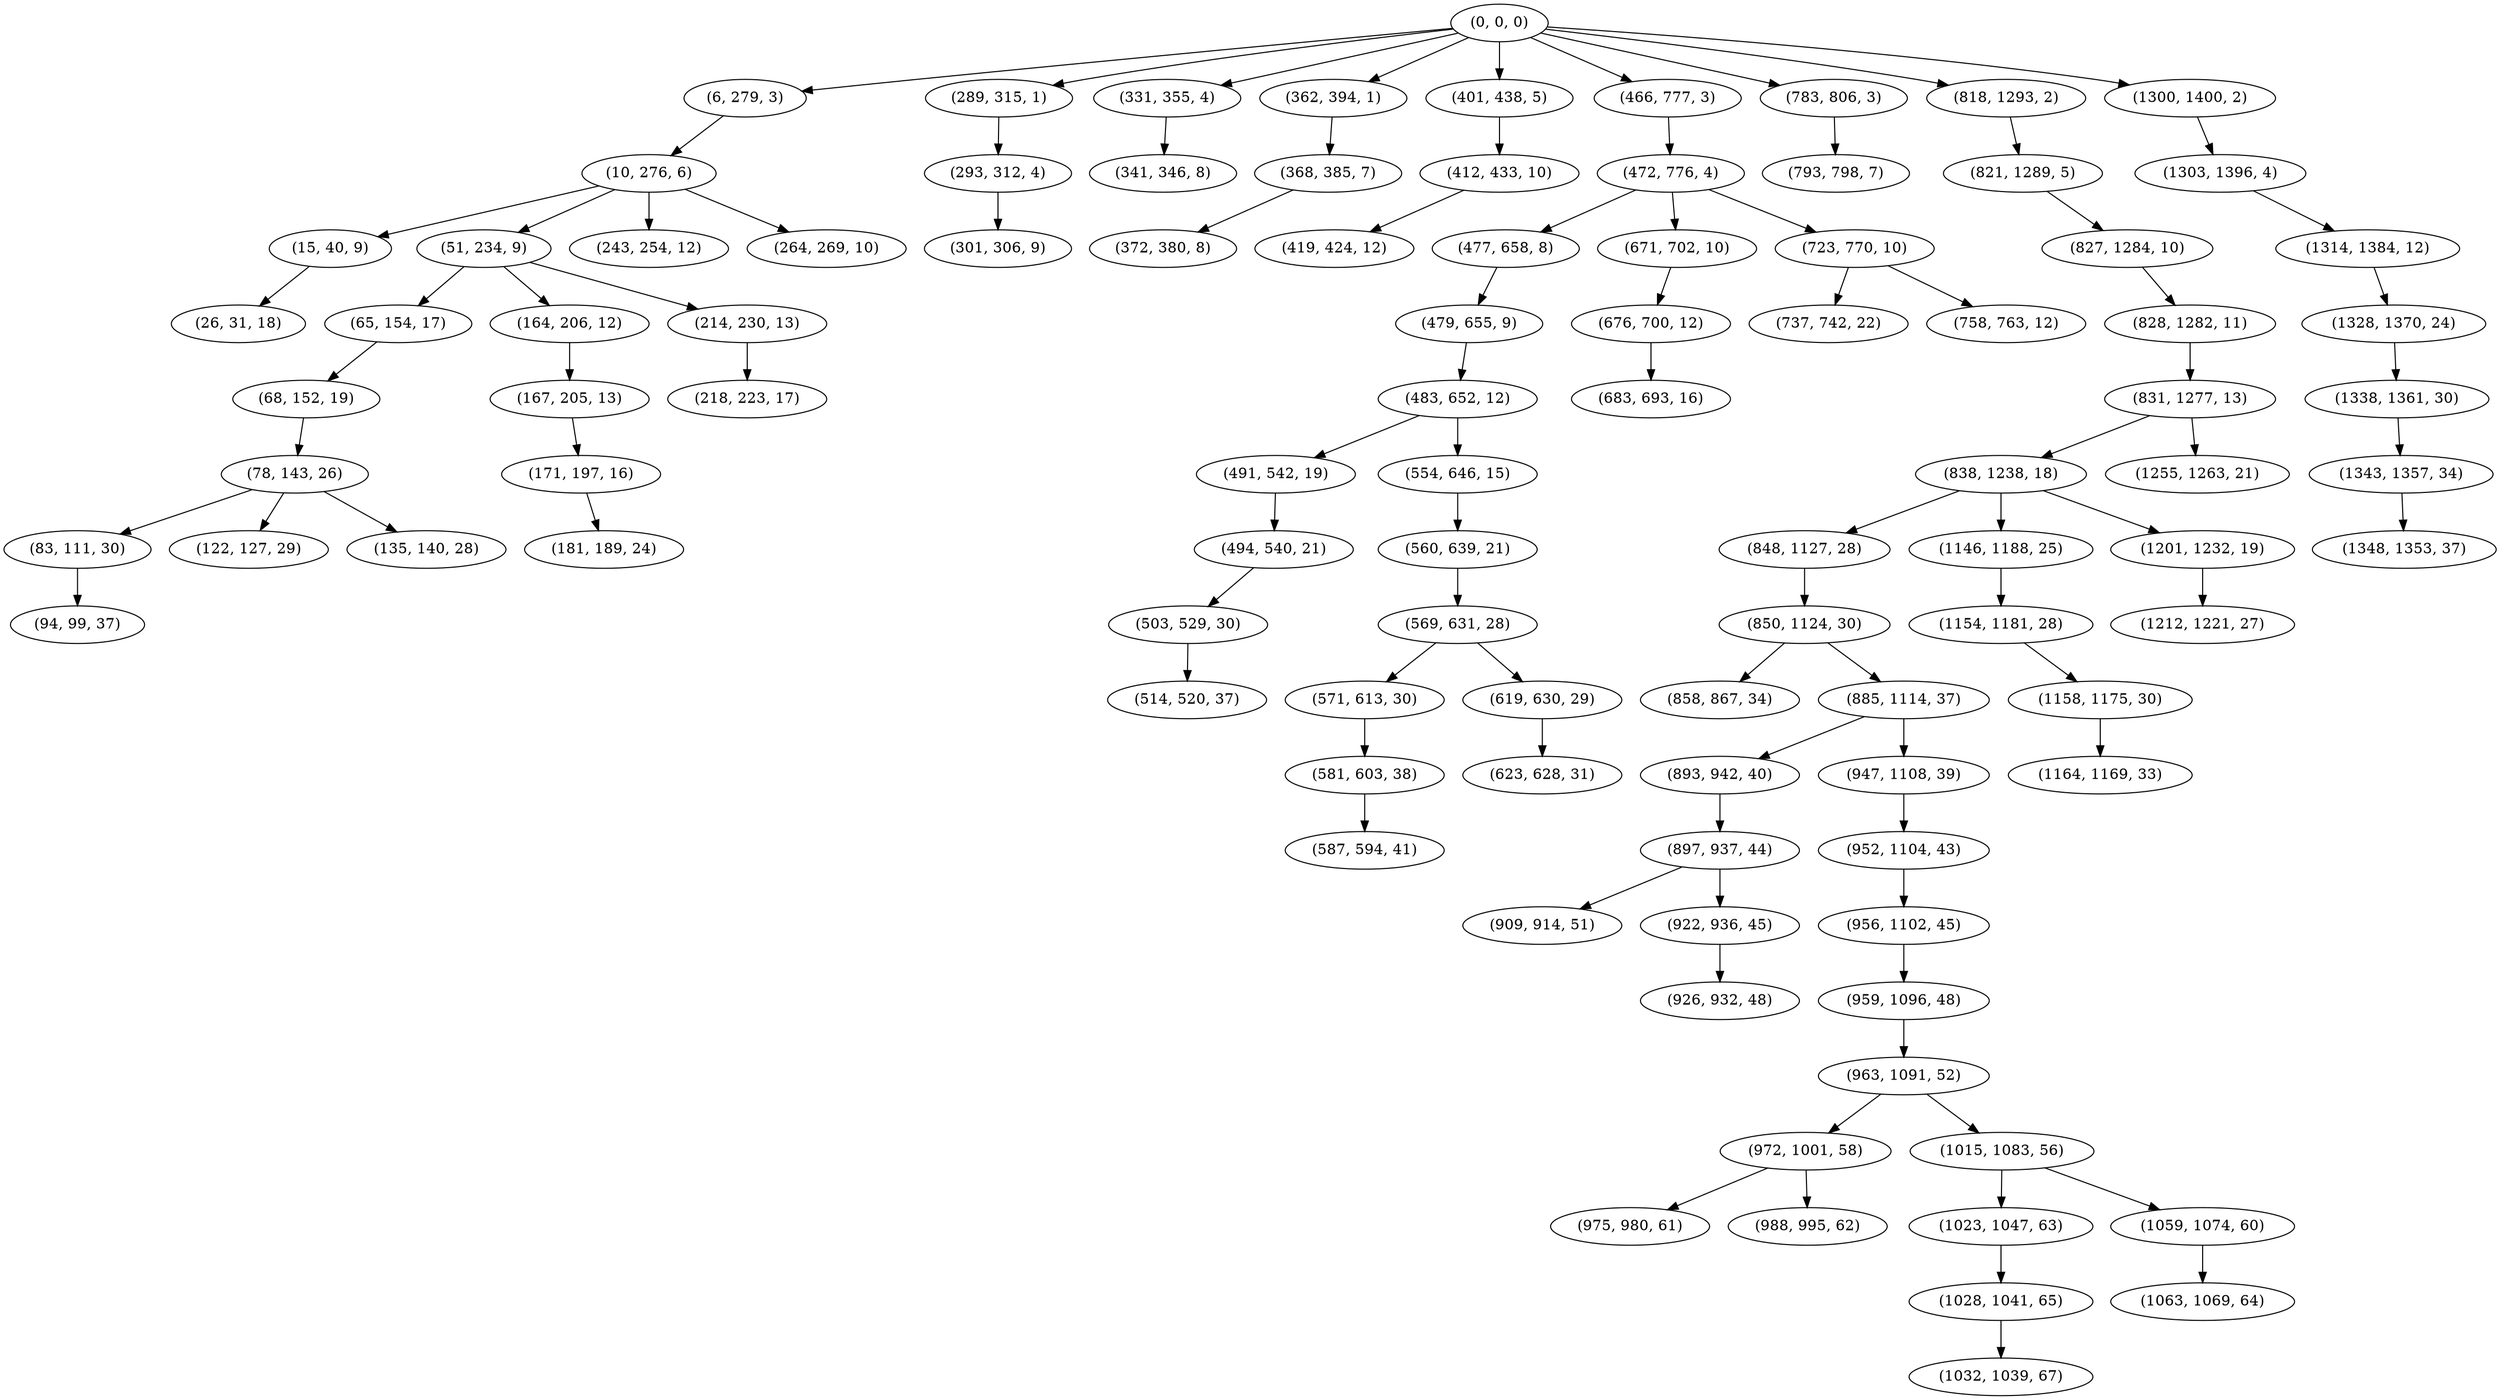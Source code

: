 digraph tree {
    "(0, 0, 0)";
    "(6, 279, 3)";
    "(10, 276, 6)";
    "(15, 40, 9)";
    "(26, 31, 18)";
    "(51, 234, 9)";
    "(65, 154, 17)";
    "(68, 152, 19)";
    "(78, 143, 26)";
    "(83, 111, 30)";
    "(94, 99, 37)";
    "(122, 127, 29)";
    "(135, 140, 28)";
    "(164, 206, 12)";
    "(167, 205, 13)";
    "(171, 197, 16)";
    "(181, 189, 24)";
    "(214, 230, 13)";
    "(218, 223, 17)";
    "(243, 254, 12)";
    "(264, 269, 10)";
    "(289, 315, 1)";
    "(293, 312, 4)";
    "(301, 306, 9)";
    "(331, 355, 4)";
    "(341, 346, 8)";
    "(362, 394, 1)";
    "(368, 385, 7)";
    "(372, 380, 8)";
    "(401, 438, 5)";
    "(412, 433, 10)";
    "(419, 424, 12)";
    "(466, 777, 3)";
    "(472, 776, 4)";
    "(477, 658, 8)";
    "(479, 655, 9)";
    "(483, 652, 12)";
    "(491, 542, 19)";
    "(494, 540, 21)";
    "(503, 529, 30)";
    "(514, 520, 37)";
    "(554, 646, 15)";
    "(560, 639, 21)";
    "(569, 631, 28)";
    "(571, 613, 30)";
    "(581, 603, 38)";
    "(587, 594, 41)";
    "(619, 630, 29)";
    "(623, 628, 31)";
    "(671, 702, 10)";
    "(676, 700, 12)";
    "(683, 693, 16)";
    "(723, 770, 10)";
    "(737, 742, 22)";
    "(758, 763, 12)";
    "(783, 806, 3)";
    "(793, 798, 7)";
    "(818, 1293, 2)";
    "(821, 1289, 5)";
    "(827, 1284, 10)";
    "(828, 1282, 11)";
    "(831, 1277, 13)";
    "(838, 1238, 18)";
    "(848, 1127, 28)";
    "(850, 1124, 30)";
    "(858, 867, 34)";
    "(885, 1114, 37)";
    "(893, 942, 40)";
    "(897, 937, 44)";
    "(909, 914, 51)";
    "(922, 936, 45)";
    "(926, 932, 48)";
    "(947, 1108, 39)";
    "(952, 1104, 43)";
    "(956, 1102, 45)";
    "(959, 1096, 48)";
    "(963, 1091, 52)";
    "(972, 1001, 58)";
    "(975, 980, 61)";
    "(988, 995, 62)";
    "(1015, 1083, 56)";
    "(1023, 1047, 63)";
    "(1028, 1041, 65)";
    "(1032, 1039, 67)";
    "(1059, 1074, 60)";
    "(1063, 1069, 64)";
    "(1146, 1188, 25)";
    "(1154, 1181, 28)";
    "(1158, 1175, 30)";
    "(1164, 1169, 33)";
    "(1201, 1232, 19)";
    "(1212, 1221, 27)";
    "(1255, 1263, 21)";
    "(1300, 1400, 2)";
    "(1303, 1396, 4)";
    "(1314, 1384, 12)";
    "(1328, 1370, 24)";
    "(1338, 1361, 30)";
    "(1343, 1357, 34)";
    "(1348, 1353, 37)";
    "(0, 0, 0)" -> "(6, 279, 3)";
    "(0, 0, 0)" -> "(289, 315, 1)";
    "(0, 0, 0)" -> "(331, 355, 4)";
    "(0, 0, 0)" -> "(362, 394, 1)";
    "(0, 0, 0)" -> "(401, 438, 5)";
    "(0, 0, 0)" -> "(466, 777, 3)";
    "(0, 0, 0)" -> "(783, 806, 3)";
    "(0, 0, 0)" -> "(818, 1293, 2)";
    "(0, 0, 0)" -> "(1300, 1400, 2)";
    "(6, 279, 3)" -> "(10, 276, 6)";
    "(10, 276, 6)" -> "(15, 40, 9)";
    "(10, 276, 6)" -> "(51, 234, 9)";
    "(10, 276, 6)" -> "(243, 254, 12)";
    "(10, 276, 6)" -> "(264, 269, 10)";
    "(15, 40, 9)" -> "(26, 31, 18)";
    "(51, 234, 9)" -> "(65, 154, 17)";
    "(51, 234, 9)" -> "(164, 206, 12)";
    "(51, 234, 9)" -> "(214, 230, 13)";
    "(65, 154, 17)" -> "(68, 152, 19)";
    "(68, 152, 19)" -> "(78, 143, 26)";
    "(78, 143, 26)" -> "(83, 111, 30)";
    "(78, 143, 26)" -> "(122, 127, 29)";
    "(78, 143, 26)" -> "(135, 140, 28)";
    "(83, 111, 30)" -> "(94, 99, 37)";
    "(164, 206, 12)" -> "(167, 205, 13)";
    "(167, 205, 13)" -> "(171, 197, 16)";
    "(171, 197, 16)" -> "(181, 189, 24)";
    "(214, 230, 13)" -> "(218, 223, 17)";
    "(289, 315, 1)" -> "(293, 312, 4)";
    "(293, 312, 4)" -> "(301, 306, 9)";
    "(331, 355, 4)" -> "(341, 346, 8)";
    "(362, 394, 1)" -> "(368, 385, 7)";
    "(368, 385, 7)" -> "(372, 380, 8)";
    "(401, 438, 5)" -> "(412, 433, 10)";
    "(412, 433, 10)" -> "(419, 424, 12)";
    "(466, 777, 3)" -> "(472, 776, 4)";
    "(472, 776, 4)" -> "(477, 658, 8)";
    "(472, 776, 4)" -> "(671, 702, 10)";
    "(472, 776, 4)" -> "(723, 770, 10)";
    "(477, 658, 8)" -> "(479, 655, 9)";
    "(479, 655, 9)" -> "(483, 652, 12)";
    "(483, 652, 12)" -> "(491, 542, 19)";
    "(483, 652, 12)" -> "(554, 646, 15)";
    "(491, 542, 19)" -> "(494, 540, 21)";
    "(494, 540, 21)" -> "(503, 529, 30)";
    "(503, 529, 30)" -> "(514, 520, 37)";
    "(554, 646, 15)" -> "(560, 639, 21)";
    "(560, 639, 21)" -> "(569, 631, 28)";
    "(569, 631, 28)" -> "(571, 613, 30)";
    "(569, 631, 28)" -> "(619, 630, 29)";
    "(571, 613, 30)" -> "(581, 603, 38)";
    "(581, 603, 38)" -> "(587, 594, 41)";
    "(619, 630, 29)" -> "(623, 628, 31)";
    "(671, 702, 10)" -> "(676, 700, 12)";
    "(676, 700, 12)" -> "(683, 693, 16)";
    "(723, 770, 10)" -> "(737, 742, 22)";
    "(723, 770, 10)" -> "(758, 763, 12)";
    "(783, 806, 3)" -> "(793, 798, 7)";
    "(818, 1293, 2)" -> "(821, 1289, 5)";
    "(821, 1289, 5)" -> "(827, 1284, 10)";
    "(827, 1284, 10)" -> "(828, 1282, 11)";
    "(828, 1282, 11)" -> "(831, 1277, 13)";
    "(831, 1277, 13)" -> "(838, 1238, 18)";
    "(831, 1277, 13)" -> "(1255, 1263, 21)";
    "(838, 1238, 18)" -> "(848, 1127, 28)";
    "(838, 1238, 18)" -> "(1146, 1188, 25)";
    "(838, 1238, 18)" -> "(1201, 1232, 19)";
    "(848, 1127, 28)" -> "(850, 1124, 30)";
    "(850, 1124, 30)" -> "(858, 867, 34)";
    "(850, 1124, 30)" -> "(885, 1114, 37)";
    "(885, 1114, 37)" -> "(893, 942, 40)";
    "(885, 1114, 37)" -> "(947, 1108, 39)";
    "(893, 942, 40)" -> "(897, 937, 44)";
    "(897, 937, 44)" -> "(909, 914, 51)";
    "(897, 937, 44)" -> "(922, 936, 45)";
    "(922, 936, 45)" -> "(926, 932, 48)";
    "(947, 1108, 39)" -> "(952, 1104, 43)";
    "(952, 1104, 43)" -> "(956, 1102, 45)";
    "(956, 1102, 45)" -> "(959, 1096, 48)";
    "(959, 1096, 48)" -> "(963, 1091, 52)";
    "(963, 1091, 52)" -> "(972, 1001, 58)";
    "(963, 1091, 52)" -> "(1015, 1083, 56)";
    "(972, 1001, 58)" -> "(975, 980, 61)";
    "(972, 1001, 58)" -> "(988, 995, 62)";
    "(1015, 1083, 56)" -> "(1023, 1047, 63)";
    "(1015, 1083, 56)" -> "(1059, 1074, 60)";
    "(1023, 1047, 63)" -> "(1028, 1041, 65)";
    "(1028, 1041, 65)" -> "(1032, 1039, 67)";
    "(1059, 1074, 60)" -> "(1063, 1069, 64)";
    "(1146, 1188, 25)" -> "(1154, 1181, 28)";
    "(1154, 1181, 28)" -> "(1158, 1175, 30)";
    "(1158, 1175, 30)" -> "(1164, 1169, 33)";
    "(1201, 1232, 19)" -> "(1212, 1221, 27)";
    "(1300, 1400, 2)" -> "(1303, 1396, 4)";
    "(1303, 1396, 4)" -> "(1314, 1384, 12)";
    "(1314, 1384, 12)" -> "(1328, 1370, 24)";
    "(1328, 1370, 24)" -> "(1338, 1361, 30)";
    "(1338, 1361, 30)" -> "(1343, 1357, 34)";
    "(1343, 1357, 34)" -> "(1348, 1353, 37)";
}
